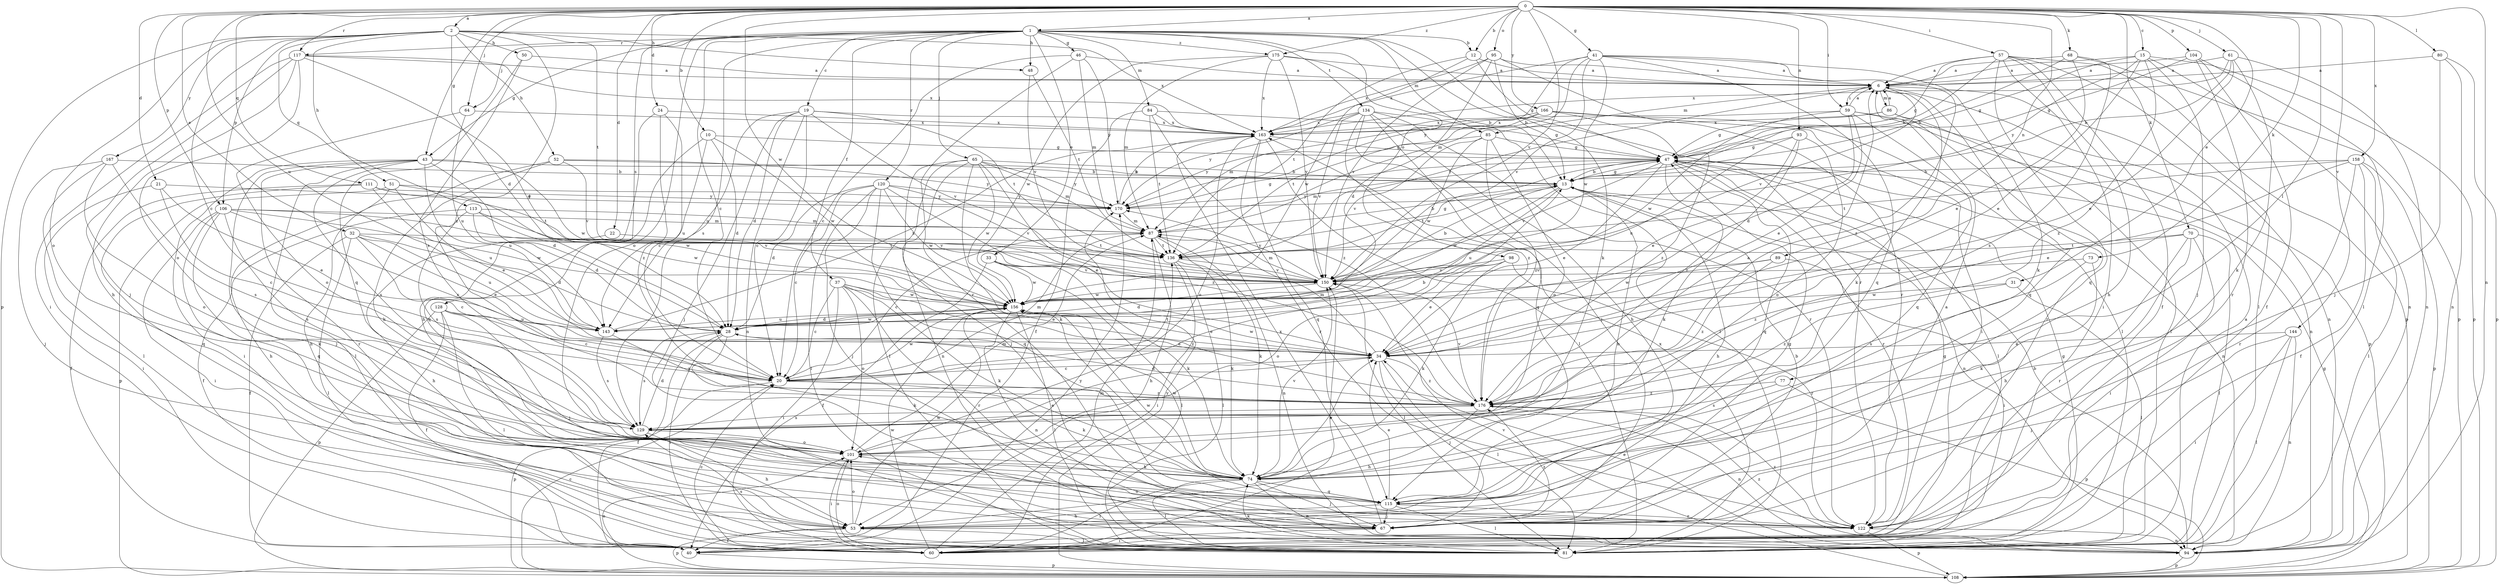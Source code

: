 strict digraph  {
0;
1;
2;
6;
10;
12;
13;
15;
19;
20;
21;
22;
24;
28;
31;
32;
33;
34;
37;
40;
41;
43;
46;
47;
48;
50;
51;
52;
53;
57;
59;
60;
61;
64;
65;
67;
68;
70;
73;
74;
77;
80;
81;
84;
85;
86;
87;
89;
93;
94;
95;
98;
101;
104;
106;
108;
111;
113;
115;
117;
120;
122;
128;
129;
134;
136;
143;
144;
150;
156;
158;
163;
166;
167;
170;
175;
176;
0 -> 1  [label=a];
0 -> 2  [label=a];
0 -> 10  [label=b];
0 -> 12  [label=b];
0 -> 15  [label=c];
0 -> 21  [label=d];
0 -> 22  [label=d];
0 -> 24  [label=d];
0 -> 31  [label=e];
0 -> 32  [label=e];
0 -> 41  [label=g];
0 -> 43  [label=g];
0 -> 57  [label=i];
0 -> 59  [label=i];
0 -> 61  [label=j];
0 -> 64  [label=j];
0 -> 68  [label=k];
0 -> 70  [label=k];
0 -> 73  [label=k];
0 -> 77  [label=l];
0 -> 80  [label=l];
0 -> 89  [label=n];
0 -> 93  [label=n];
0 -> 94  [label=n];
0 -> 95  [label=o];
0 -> 104  [label=p];
0 -> 106  [label=p];
0 -> 111  [label=q];
0 -> 117  [label=r];
0 -> 143  [label=u];
0 -> 144  [label=v];
0 -> 150  [label=v];
0 -> 156  [label=w];
0 -> 158  [label=x];
0 -> 166  [label=y];
0 -> 175  [label=z];
1 -> 12  [label=b];
1 -> 19  [label=c];
1 -> 20  [label=c];
1 -> 33  [label=e];
1 -> 37  [label=f];
1 -> 43  [label=g];
1 -> 46  [label=g];
1 -> 48  [label=h];
1 -> 64  [label=j];
1 -> 65  [label=j];
1 -> 74  [label=k];
1 -> 84  [label=m];
1 -> 85  [label=m];
1 -> 98  [label=o];
1 -> 101  [label=o];
1 -> 117  [label=r];
1 -> 120  [label=r];
1 -> 122  [label=r];
1 -> 128  [label=s];
1 -> 129  [label=s];
1 -> 134  [label=t];
1 -> 175  [label=z];
2 -> 20  [label=c];
2 -> 28  [label=d];
2 -> 48  [label=h];
2 -> 50  [label=h];
2 -> 51  [label=h];
2 -> 52  [label=h];
2 -> 101  [label=o];
2 -> 106  [label=p];
2 -> 108  [label=p];
2 -> 113  [label=q];
2 -> 136  [label=t];
2 -> 163  [label=x];
2 -> 167  [label=y];
2 -> 176  [label=z];
6 -> 59  [label=i];
6 -> 74  [label=k];
6 -> 85  [label=m];
6 -> 86  [label=m];
6 -> 94  [label=n];
6 -> 115  [label=q];
6 -> 136  [label=t];
6 -> 150  [label=v];
10 -> 28  [label=d];
10 -> 47  [label=g];
10 -> 115  [label=q];
10 -> 143  [label=u];
10 -> 156  [label=w];
12 -> 6  [label=a];
12 -> 47  [label=g];
12 -> 136  [label=t];
12 -> 156  [label=w];
13 -> 47  [label=g];
13 -> 53  [label=h];
13 -> 94  [label=n];
13 -> 136  [label=t];
13 -> 143  [label=u];
13 -> 156  [label=w];
13 -> 170  [label=y];
15 -> 6  [label=a];
15 -> 34  [label=e];
15 -> 47  [label=g];
15 -> 67  [label=j];
15 -> 94  [label=n];
15 -> 108  [label=p];
15 -> 170  [label=y];
15 -> 176  [label=z];
19 -> 20  [label=c];
19 -> 28  [label=d];
19 -> 67  [label=j];
19 -> 94  [label=n];
19 -> 136  [label=t];
19 -> 143  [label=u];
19 -> 150  [label=v];
19 -> 163  [label=x];
20 -> 13  [label=b];
20 -> 74  [label=k];
20 -> 87  [label=m];
20 -> 108  [label=p];
20 -> 136  [label=t];
20 -> 156  [label=w];
20 -> 176  [label=z];
21 -> 20  [label=c];
21 -> 34  [label=e];
21 -> 60  [label=i];
21 -> 170  [label=y];
22 -> 53  [label=h];
22 -> 136  [label=t];
24 -> 20  [label=c];
24 -> 53  [label=h];
24 -> 163  [label=x];
24 -> 176  [label=z];
28 -> 34  [label=e];
28 -> 40  [label=f];
28 -> 60  [label=i];
28 -> 74  [label=k];
28 -> 129  [label=s];
28 -> 156  [label=w];
31 -> 81  [label=l];
31 -> 156  [label=w];
31 -> 176  [label=z];
32 -> 20  [label=c];
32 -> 28  [label=d];
32 -> 34  [label=e];
32 -> 40  [label=f];
32 -> 81  [label=l];
32 -> 136  [label=t];
32 -> 143  [label=u];
33 -> 40  [label=f];
33 -> 74  [label=k];
33 -> 81  [label=l];
33 -> 150  [label=v];
33 -> 156  [label=w];
34 -> 20  [label=c];
34 -> 67  [label=j];
34 -> 81  [label=l];
34 -> 87  [label=m];
34 -> 156  [label=w];
34 -> 176  [label=z];
37 -> 20  [label=c];
37 -> 34  [label=e];
37 -> 60  [label=i];
37 -> 74  [label=k];
37 -> 101  [label=o];
37 -> 122  [label=r];
37 -> 156  [label=w];
37 -> 176  [label=z];
40 -> 47  [label=g];
40 -> 108  [label=p];
40 -> 170  [label=y];
41 -> 6  [label=a];
41 -> 74  [label=k];
41 -> 87  [label=m];
41 -> 115  [label=q];
41 -> 150  [label=v];
41 -> 156  [label=w];
41 -> 163  [label=x];
41 -> 170  [label=y];
41 -> 176  [label=z];
43 -> 13  [label=b];
43 -> 28  [label=d];
43 -> 60  [label=i];
43 -> 67  [label=j];
43 -> 81  [label=l];
43 -> 122  [label=r];
43 -> 129  [label=s];
43 -> 143  [label=u];
43 -> 156  [label=w];
46 -> 6  [label=a];
46 -> 20  [label=c];
46 -> 87  [label=m];
46 -> 122  [label=r];
46 -> 170  [label=y];
47 -> 13  [label=b];
47 -> 34  [label=e];
47 -> 74  [label=k];
47 -> 81  [label=l];
47 -> 87  [label=m];
47 -> 94  [label=n];
47 -> 115  [label=q];
47 -> 122  [label=r];
47 -> 150  [label=v];
48 -> 136  [label=t];
48 -> 150  [label=v];
50 -> 6  [label=a];
50 -> 115  [label=q];
50 -> 129  [label=s];
51 -> 34  [label=e];
51 -> 53  [label=h];
51 -> 108  [label=p];
51 -> 156  [label=w];
51 -> 170  [label=y];
52 -> 13  [label=b];
52 -> 53  [label=h];
52 -> 74  [label=k];
52 -> 150  [label=v];
52 -> 170  [label=y];
53 -> 40  [label=f];
53 -> 81  [label=l];
53 -> 101  [label=o];
53 -> 108  [label=p];
53 -> 156  [label=w];
57 -> 6  [label=a];
57 -> 13  [label=b];
57 -> 40  [label=f];
57 -> 47  [label=g];
57 -> 53  [label=h];
57 -> 60  [label=i];
57 -> 81  [label=l];
57 -> 108  [label=p];
57 -> 115  [label=q];
59 -> 6  [label=a];
59 -> 28  [label=d];
59 -> 34  [label=e];
59 -> 94  [label=n];
59 -> 108  [label=p];
59 -> 115  [label=q];
59 -> 156  [label=w];
59 -> 163  [label=x];
60 -> 20  [label=c];
60 -> 87  [label=m];
60 -> 101  [label=o];
60 -> 150  [label=v];
60 -> 156  [label=w];
61 -> 6  [label=a];
61 -> 13  [label=b];
61 -> 34  [label=e];
61 -> 74  [label=k];
61 -> 94  [label=n];
61 -> 163  [label=x];
64 -> 101  [label=o];
64 -> 143  [label=u];
64 -> 163  [label=x];
65 -> 13  [label=b];
65 -> 67  [label=j];
65 -> 74  [label=k];
65 -> 81  [label=l];
65 -> 87  [label=m];
65 -> 94  [label=n];
65 -> 156  [label=w];
65 -> 170  [label=y];
65 -> 176  [label=z];
67 -> 6  [label=a];
67 -> 13  [label=b];
67 -> 47  [label=g];
67 -> 60  [label=i];
67 -> 163  [label=x];
67 -> 176  [label=z];
68 -> 6  [label=a];
68 -> 13  [label=b];
68 -> 34  [label=e];
68 -> 108  [label=p];
68 -> 129  [label=s];
70 -> 53  [label=h];
70 -> 60  [label=i];
70 -> 81  [label=l];
70 -> 122  [label=r];
70 -> 136  [label=t];
70 -> 176  [label=z];
73 -> 74  [label=k];
73 -> 129  [label=s];
73 -> 150  [label=v];
74 -> 34  [label=e];
74 -> 60  [label=i];
74 -> 67  [label=j];
74 -> 81  [label=l];
74 -> 94  [label=n];
74 -> 115  [label=q];
74 -> 150  [label=v];
74 -> 156  [label=w];
77 -> 108  [label=p];
77 -> 129  [label=s];
77 -> 176  [label=z];
80 -> 6  [label=a];
80 -> 67  [label=j];
80 -> 94  [label=n];
80 -> 108  [label=p];
81 -> 6  [label=a];
81 -> 47  [label=g];
81 -> 74  [label=k];
81 -> 129  [label=s];
81 -> 163  [label=x];
84 -> 40  [label=f];
84 -> 47  [label=g];
84 -> 136  [label=t];
84 -> 163  [label=x];
84 -> 176  [label=z];
85 -> 47  [label=g];
85 -> 101  [label=o];
85 -> 150  [label=v];
85 -> 156  [label=w];
85 -> 170  [label=y];
85 -> 176  [label=z];
86 -> 6  [label=a];
86 -> 47  [label=g];
86 -> 81  [label=l];
86 -> 122  [label=r];
86 -> 163  [label=x];
87 -> 13  [label=b];
87 -> 20  [label=c];
87 -> 53  [label=h];
87 -> 74  [label=k];
87 -> 94  [label=n];
87 -> 136  [label=t];
89 -> 60  [label=i];
89 -> 150  [label=v];
89 -> 156  [label=w];
89 -> 176  [label=z];
93 -> 34  [label=e];
93 -> 47  [label=g];
93 -> 101  [label=o];
93 -> 143  [label=u];
93 -> 176  [label=z];
94 -> 13  [label=b];
94 -> 34  [label=e];
94 -> 108  [label=p];
94 -> 176  [label=z];
95 -> 6  [label=a];
95 -> 13  [label=b];
95 -> 28  [label=d];
95 -> 122  [label=r];
95 -> 150  [label=v];
95 -> 163  [label=x];
98 -> 34  [label=e];
98 -> 74  [label=k];
98 -> 101  [label=o];
98 -> 122  [label=r];
98 -> 150  [label=v];
101 -> 34  [label=e];
101 -> 60  [label=i];
101 -> 74  [label=k];
101 -> 87  [label=m];
104 -> 6  [label=a];
104 -> 40  [label=f];
104 -> 47  [label=g];
104 -> 81  [label=l];
104 -> 122  [label=r];
106 -> 20  [label=c];
106 -> 60  [label=i];
106 -> 74  [label=k];
106 -> 87  [label=m];
106 -> 115  [label=q];
106 -> 129  [label=s];
106 -> 150  [label=v];
106 -> 156  [label=w];
108 -> 20  [label=c];
108 -> 47  [label=g];
108 -> 101  [label=o];
108 -> 150  [label=v];
108 -> 170  [label=y];
111 -> 40  [label=f];
111 -> 115  [label=q];
111 -> 136  [label=t];
111 -> 143  [label=u];
111 -> 170  [label=y];
113 -> 28  [label=d];
113 -> 40  [label=f];
113 -> 87  [label=m];
113 -> 129  [label=s];
113 -> 150  [label=v];
113 -> 156  [label=w];
115 -> 13  [label=b];
115 -> 34  [label=e];
115 -> 53  [label=h];
115 -> 67  [label=j];
115 -> 81  [label=l];
115 -> 122  [label=r];
115 -> 156  [label=w];
117 -> 6  [label=a];
117 -> 28  [label=d];
117 -> 53  [label=h];
117 -> 60  [label=i];
117 -> 67  [label=j];
117 -> 101  [label=o];
117 -> 163  [label=x];
120 -> 20  [label=c];
120 -> 28  [label=d];
120 -> 34  [label=e];
120 -> 67  [label=j];
120 -> 81  [label=l];
120 -> 115  [label=q];
120 -> 150  [label=v];
120 -> 156  [label=w];
120 -> 170  [label=y];
122 -> 94  [label=n];
122 -> 101  [label=o];
122 -> 108  [label=p];
122 -> 176  [label=z];
128 -> 20  [label=c];
128 -> 40  [label=f];
128 -> 67  [label=j];
128 -> 81  [label=l];
128 -> 108  [label=p];
128 -> 143  [label=u];
129 -> 6  [label=a];
129 -> 28  [label=d];
129 -> 53  [label=h];
129 -> 101  [label=o];
134 -> 53  [label=h];
134 -> 67  [label=j];
134 -> 81  [label=l];
134 -> 115  [label=q];
134 -> 122  [label=r];
134 -> 150  [label=v];
134 -> 163  [label=x];
134 -> 170  [label=y];
134 -> 176  [label=z];
136 -> 47  [label=g];
136 -> 60  [label=i];
136 -> 74  [label=k];
136 -> 81  [label=l];
136 -> 150  [label=v];
143 -> 129  [label=s];
143 -> 163  [label=x];
143 -> 176  [label=z];
144 -> 34  [label=e];
144 -> 60  [label=i];
144 -> 67  [label=j];
144 -> 81  [label=l];
144 -> 94  [label=n];
150 -> 13  [label=b];
150 -> 28  [label=d];
150 -> 81  [label=l];
150 -> 87  [label=m];
150 -> 156  [label=w];
150 -> 170  [label=y];
156 -> 28  [label=d];
156 -> 34  [label=e];
156 -> 81  [label=l];
156 -> 94  [label=n];
156 -> 143  [label=u];
158 -> 13  [label=b];
158 -> 34  [label=e];
158 -> 40  [label=f];
158 -> 81  [label=l];
158 -> 108  [label=p];
158 -> 122  [label=r];
158 -> 136  [label=t];
163 -> 47  [label=g];
163 -> 81  [label=l];
163 -> 101  [label=o];
163 -> 115  [label=q];
163 -> 122  [label=r];
166 -> 60  [label=i];
166 -> 81  [label=l];
166 -> 87  [label=m];
166 -> 136  [label=t];
166 -> 163  [label=x];
166 -> 176  [label=z];
167 -> 13  [label=b];
167 -> 67  [label=j];
167 -> 81  [label=l];
167 -> 101  [label=o];
167 -> 129  [label=s];
170 -> 47  [label=g];
170 -> 87  [label=m];
170 -> 163  [label=x];
175 -> 6  [label=a];
175 -> 13  [label=b];
175 -> 87  [label=m];
175 -> 150  [label=v];
175 -> 156  [label=w];
175 -> 163  [label=x];
176 -> 28  [label=d];
176 -> 53  [label=h];
176 -> 94  [label=n];
176 -> 129  [label=s];
176 -> 150  [label=v];
}
